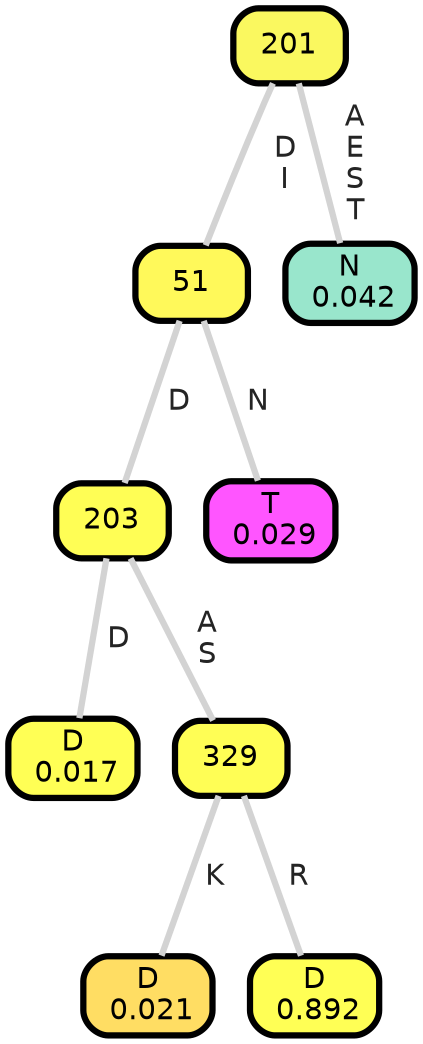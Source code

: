 graph Tree {
node [shape=box, style="filled, rounded",color="black",penwidth="3",fontcolor="black",                 fontname=helvetica] ;
graph [ranksep="0 equally", splines=straight,                 bgcolor=transparent, dpi=200] ;
edge [fontname=helvetica, fontweight=bold,fontcolor=grey14,color=lightgray] ;
0 [label="D
 0.017", fillcolor="#ffff55"] ;
1 [label="203", fillcolor="#fffe55"] ;
2 [label="D
 0.021", fillcolor="#ffdd63"] ;
3 [label="329", fillcolor="#fffe55"] ;
4 [label="D
 0.892", fillcolor="#ffff55"] ;
5 [label="51", fillcolor="#fff95a"] ;
6 [label="T
 0.029", fillcolor="#ff55ff"] ;
7 [label="201", fillcolor="#faf85f"] ;
8 [label="N
 0.042", fillcolor="#99e6cc"] ;
1 -- 0 [label=" D",penwidth=3] ;
1 -- 3 [label=" A\n S",penwidth=3] ;
3 -- 2 [label=" K",penwidth=3] ;
3 -- 4 [label=" R",penwidth=3] ;
5 -- 1 [label=" D",penwidth=3] ;
5 -- 6 [label=" N",penwidth=3] ;
7 -- 5 [label=" D\n I",penwidth=3] ;
7 -- 8 [label=" A\n E\n S\n T",penwidth=3] ;
{rank = same;}}
